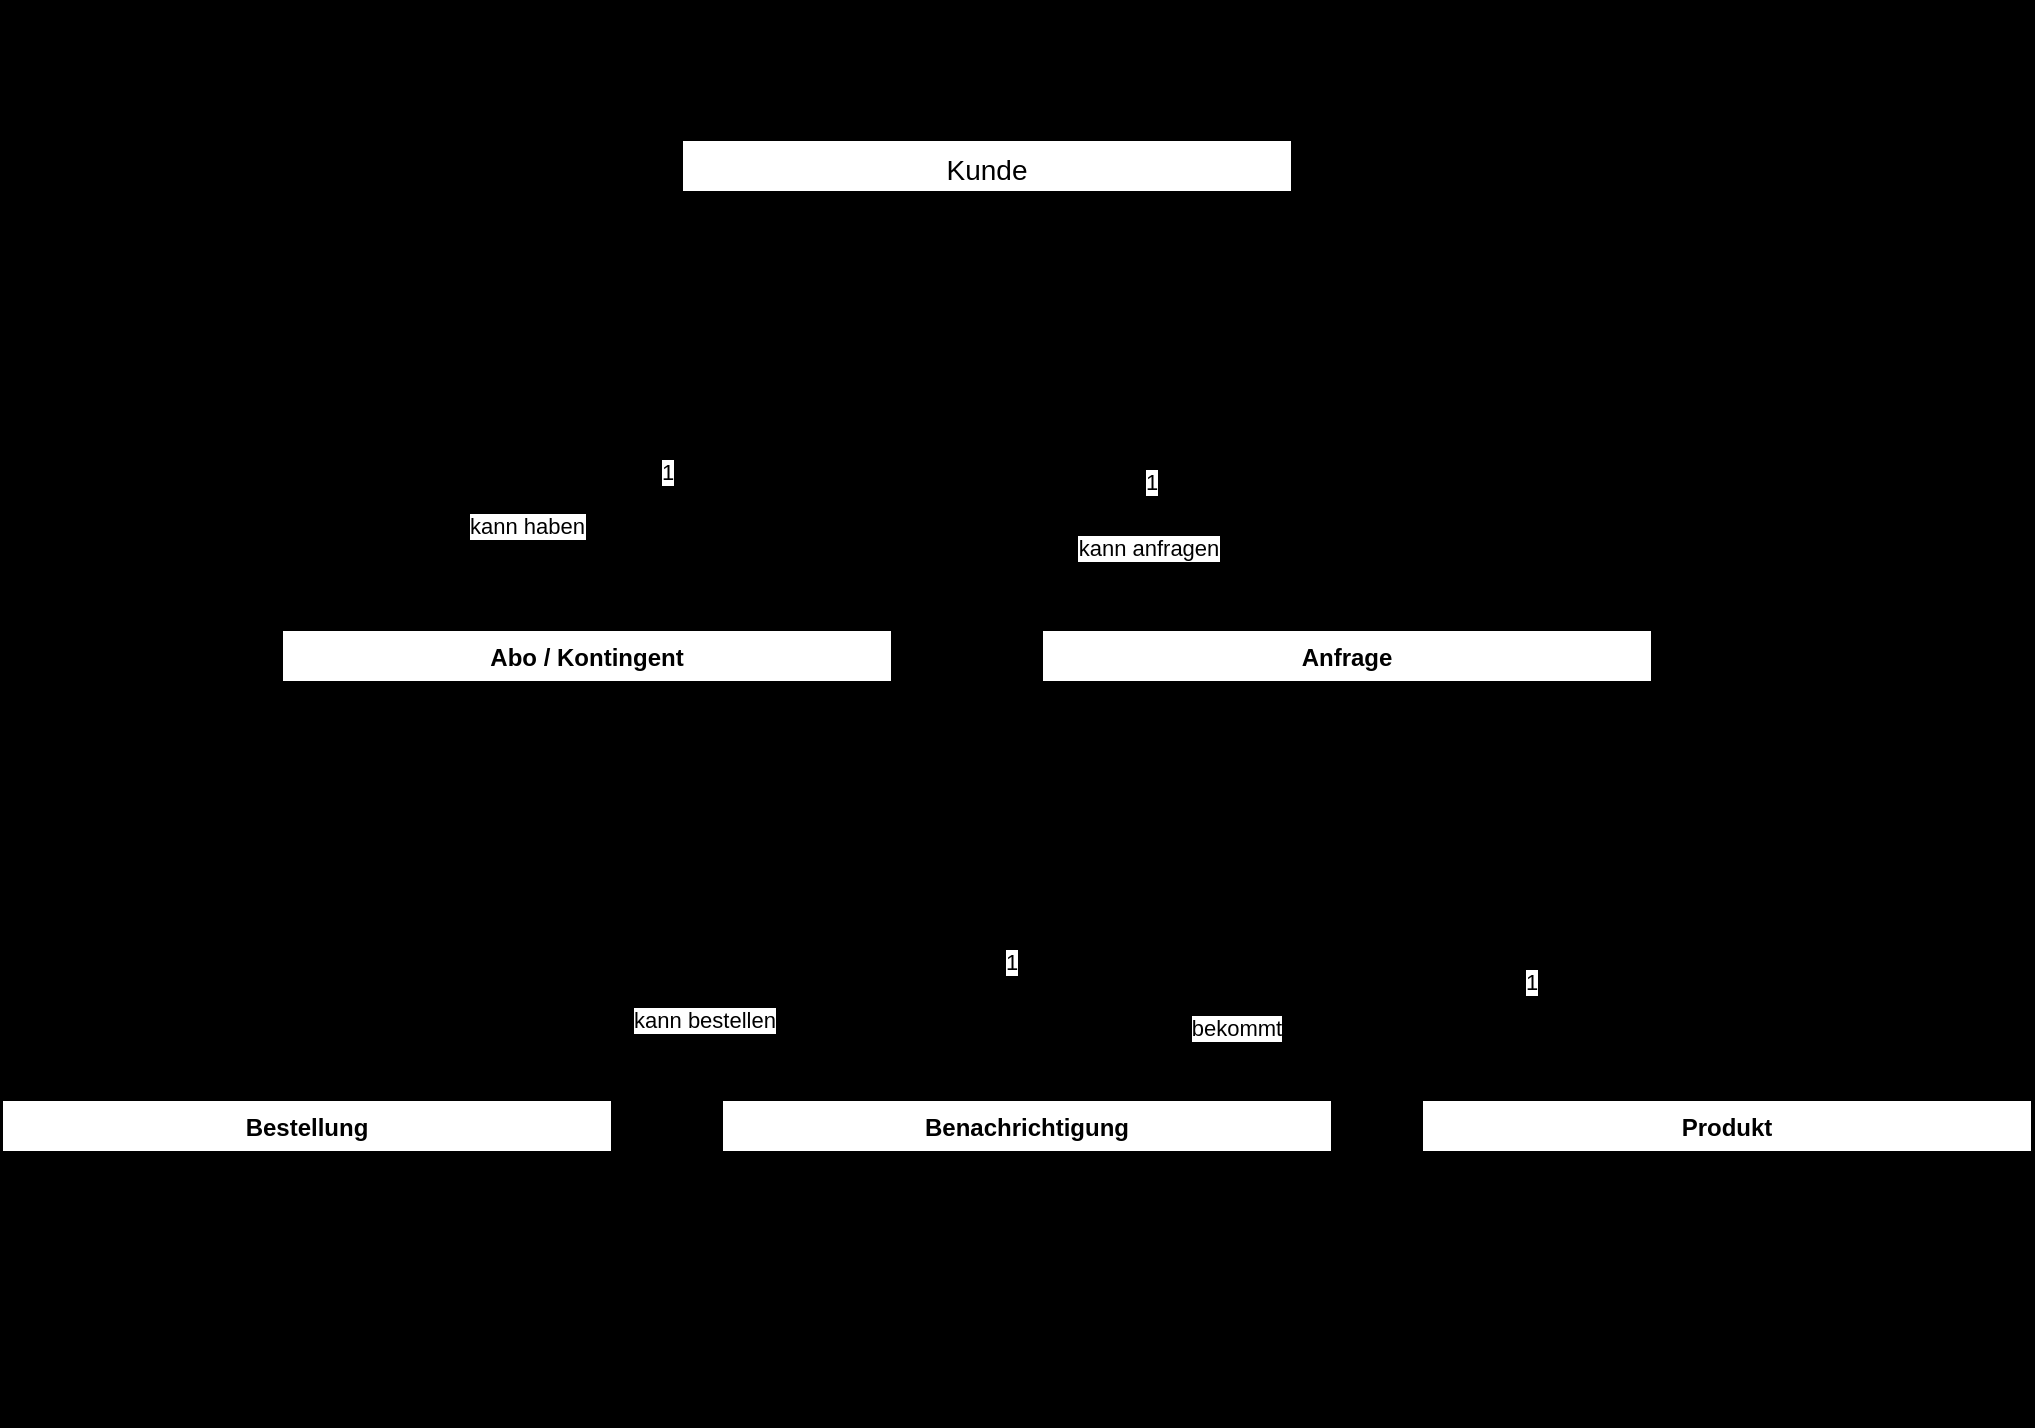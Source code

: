 <mxfile version="28.2.7">
  <diagram id="M62qqnPEJx-kHQCfOGoh" name="Seite-1">
    <mxGraphModel dx="2028" dy="741" grid="1" gridSize="10" guides="1" tooltips="1" connect="1" arrows="1" fold="1" page="1" pageScale="1" pageWidth="827" pageHeight="1169" background="light-dark(#000000,#000000)" math="0" shadow="0">
      <root>
        <mxCell id="0" />
        <mxCell id="1" parent="0" />
        <mxCell id="poWDKoXNx10M_H4pdAax-2" value="&lt;span style=&quot;font-size: 14px; font-weight: 400;&quot;&gt;Kunde&lt;/span&gt;" style="swimlane;fontStyle=1;align=center;verticalAlign=top;childLayout=stackLayout;horizontal=1;startSize=26;horizontalStack=0;resizeParent=1;resizeParentMax=0;resizeLast=0;collapsible=1;marginBottom=0;whiteSpace=wrap;html=1;" parent="1" vertex="1">
          <mxGeometry x="210" y="180" width="305" height="160" as="geometry">
            <mxRectangle x="30" y="100" width="80" height="30" as="alternateBounds" />
          </mxGeometry>
        </mxCell>
        <mxCell id="poWDKoXNx10M_H4pdAax-3" value="- kundenID : int&lt;br&gt;- name : String&lt;br&gt;- email : String&lt;br&gt;- aboStatus : boolean&lt;br&gt;&lt;div&gt;&lt;br/&gt;&lt;/div&gt;" style="text;strokeColor=none;fillColor=none;align=left;verticalAlign=top;spacingLeft=4;spacingRight=4;overflow=hidden;rotatable=0;points=[[0,0.5],[1,0.5]];portConstraint=eastwest;whiteSpace=wrap;html=1;" parent="poWDKoXNx10M_H4pdAax-2" vertex="1">
          <mxGeometry y="26" width="305" height="74" as="geometry" />
        </mxCell>
        <mxCell id="poWDKoXNx10M_H4pdAax-4" value="" style="line;strokeWidth=1;fillColor=none;align=left;verticalAlign=middle;spacingTop=-1;spacingLeft=3;spacingRight=3;rotatable=0;labelPosition=right;points=[];portConstraint=eastwest;strokeColor=inherit;" parent="poWDKoXNx10M_H4pdAax-2" vertex="1">
          <mxGeometry y="100" width="305" height="8" as="geometry" />
        </mxCell>
        <mxCell id="poWDKoXNx10M_H4pdAax-5" value="&lt;div&gt;+ erstelleAnfrage(p : Produkt, menge : int) : void&lt;/div&gt;&lt;div&gt;+ zeigeKontingent() : void&lt;/div&gt;&lt;div&gt;&lt;br&gt;&lt;/div&gt;" style="text;strokeColor=none;fillColor=none;align=left;verticalAlign=top;spacingLeft=4;spacingRight=4;overflow=hidden;rotatable=0;points=[[0,0.5],[1,0.5]];portConstraint=eastwest;whiteSpace=wrap;html=1;" parent="poWDKoXNx10M_H4pdAax-2" vertex="1">
          <mxGeometry y="108" width="305" height="52" as="geometry" />
        </mxCell>
        <mxCell id="gdp9og2SNnKYpz_O8ZZ5-4" value="Abo / Kontingent" style="swimlane;align=center;verticalAlign=top;childLayout=stackLayout;horizontal=1;startSize=26;horizontalStack=0;resizeParent=1;resizeParentMax=0;resizeLast=0;collapsible=1;marginBottom=0;whiteSpace=wrap;html=1;" vertex="1" parent="1">
          <mxGeometry x="10" y="425" width="305" height="160" as="geometry" />
        </mxCell>
        <mxCell id="gdp9og2SNnKYpz_O8ZZ5-5" value="- aboID : int&lt;br&gt;- maxMenge : int&lt;br&gt;- aktuellVerbrauchteMenge : int" style="text;strokeColor=none;fillColor=none;align=left;verticalAlign=top;spacingLeft=4;spacingRight=4;overflow=hidden;rotatable=0;points=[[0,0.5],[1,0.5]];portConstraint=eastwest;whiteSpace=wrap;html=1;" vertex="1" parent="gdp9og2SNnKYpz_O8ZZ5-4">
          <mxGeometry y="26" width="305" height="74" as="geometry" />
        </mxCell>
        <mxCell id="gdp9og2SNnKYpz_O8ZZ5-6" value="" style="line;strokeWidth=1;fillColor=none;align=left;verticalAlign=middle;spacingTop=-1;spacingLeft=3;spacingRight=3;rotatable=0;labelPosition=right;points=[];portConstraint=eastwest;strokeColor=inherit;" vertex="1" parent="gdp9og2SNnKYpz_O8ZZ5-4">
          <mxGeometry y="100" width="305" height="8" as="geometry" />
        </mxCell>
        <mxCell id="gdp9og2SNnKYpz_O8ZZ5-7" value="+ prüfeKontingent(menge : int) : boolean&#xa;+ reduziereKontingent(menge : int) : void&#xa;" style="text;strokeColor=none;fillColor=none;align=left;verticalAlign=top;spacingLeft=4;spacingRight=4;overflow=hidden;rotatable=0;points=[[0,0.5],[1,0.5]];portConstraint=eastwest;whiteSpace=wrap;html=1;" vertex="1" parent="gdp9og2SNnKYpz_O8ZZ5-4">
          <mxGeometry y="108" width="305" height="52" as="geometry" />
        </mxCell>
        <mxCell id="gdp9og2SNnKYpz_O8ZZ5-8" value="Produkt" style="swimlane;align=center;verticalAlign=top;childLayout=stackLayout;horizontal=1;startSize=26;horizontalStack=0;resizeParent=1;resizeParentMax=0;resizeLast=0;collapsible=1;marginBottom=0;whiteSpace=wrap;html=1;" vertex="1" parent="1">
          <mxGeometry x="580" y="660" width="305" height="160" as="geometry" />
        </mxCell>
        <mxCell id="gdp9og2SNnKYpz_O8ZZ5-9" value="- produktID : int&lt;br&gt;- bezeichnung : String&lt;br&gt;- lagerbestand : int&lt;br&gt;- preis : double" style="text;strokeColor=none;fillColor=none;align=left;verticalAlign=top;spacingLeft=4;spacingRight=4;overflow=hidden;rotatable=0;points=[[0,0.5],[1,0.5]];portConstraint=eastwest;whiteSpace=wrap;html=1;" vertex="1" parent="gdp9og2SNnKYpz_O8ZZ5-8">
          <mxGeometry y="26" width="305" height="74" as="geometry" />
        </mxCell>
        <mxCell id="gdp9og2SNnKYpz_O8ZZ5-10" value="" style="line;strokeWidth=1;fillColor=none;align=left;verticalAlign=middle;spacingTop=-1;spacingLeft=3;spacingRight=3;rotatable=0;labelPosition=right;points=[];portConstraint=eastwest;strokeColor=inherit;" vertex="1" parent="gdp9og2SNnKYpz_O8ZZ5-8">
          <mxGeometry y="100" width="305" height="8" as="geometry" />
        </mxCell>
        <mxCell id="gdp9og2SNnKYpz_O8ZZ5-11" value="+ prüfeVerfügbarkeit(menge : int) : boolean&#xa;+ reduziereBestand(menge : int) : void&#xa;" style="text;strokeColor=none;fillColor=none;align=left;verticalAlign=top;spacingLeft=4;spacingRight=4;overflow=hidden;rotatable=0;points=[[0,0.5],[1,0.5]];portConstraint=eastwest;whiteSpace=wrap;html=1;" vertex="1" parent="gdp9og2SNnKYpz_O8ZZ5-8">
          <mxGeometry y="108" width="305" height="52" as="geometry" />
        </mxCell>
        <mxCell id="gdp9og2SNnKYpz_O8ZZ5-12" value="Anfrage" style="swimlane;align=center;verticalAlign=top;childLayout=stackLayout;horizontal=1;startSize=26;horizontalStack=0;resizeParent=1;resizeParentMax=0;resizeLast=0;collapsible=1;marginBottom=0;whiteSpace=wrap;html=1;" vertex="1" parent="1">
          <mxGeometry x="390" y="425" width="305" height="160" as="geometry" />
        </mxCell>
        <mxCell id="gdp9og2SNnKYpz_O8ZZ5-13" value="- anfrageID : int&lt;br&gt;- angefragteMenge : int&lt;br&gt;- status : String&lt;br&gt;- datum : Date" style="text;strokeColor=none;fillColor=none;align=left;verticalAlign=top;spacingLeft=4;spacingRight=4;overflow=hidden;rotatable=0;points=[[0,0.5],[1,0.5]];portConstraint=eastwest;whiteSpace=wrap;html=1;" vertex="1" parent="gdp9og2SNnKYpz_O8ZZ5-12">
          <mxGeometry y="26" width="305" height="74" as="geometry" />
        </mxCell>
        <mxCell id="gdp9og2SNnKYpz_O8ZZ5-14" value="" style="line;strokeWidth=1;fillColor=none;align=left;verticalAlign=middle;spacingTop=-1;spacingLeft=3;spacingRight=3;rotatable=0;labelPosition=right;points=[];portConstraint=eastwest;strokeColor=inherit;" vertex="1" parent="gdp9og2SNnKYpz_O8ZZ5-12">
          <mxGeometry y="100" width="305" height="8" as="geometry" />
        </mxCell>
        <mxCell id="gdp9og2SNnKYpz_O8ZZ5-15" value="+ prüfeVerfügbarkeit() : boolean&#xa;+ erstelleBestellung() : void&#xa;+ informiereKunde() : void" style="text;strokeColor=none;fillColor=none;align=left;verticalAlign=top;spacingLeft=4;spacingRight=4;overflow=hidden;rotatable=0;points=[[0,0.5],[1,0.5]];portConstraint=eastwest;whiteSpace=wrap;html=1;" vertex="1" parent="gdp9og2SNnKYpz_O8ZZ5-12">
          <mxGeometry y="108" width="305" height="52" as="geometry" />
        </mxCell>
        <mxCell id="gdp9og2SNnKYpz_O8ZZ5-16" value="Bestellung" style="swimlane;align=center;verticalAlign=top;childLayout=stackLayout;horizontal=1;startSize=26;horizontalStack=0;resizeParent=1;resizeParentMax=0;resizeLast=0;collapsible=1;marginBottom=0;whiteSpace=wrap;html=1;" vertex="1" parent="1">
          <mxGeometry x="-130" y="660" width="305" height="160" as="geometry" />
        </mxCell>
        <mxCell id="gdp9og2SNnKYpz_O8ZZ5-17" value="- bestellID : int&lt;br&gt;- menge : int&lt;br&gt;- status : String&lt;br&gt;- datum : Date" style="text;strokeColor=none;fillColor=none;align=left;verticalAlign=top;spacingLeft=4;spacingRight=4;overflow=hidden;rotatable=0;points=[[0,0.5],[1,0.5]];portConstraint=eastwest;whiteSpace=wrap;html=1;" vertex="1" parent="gdp9og2SNnKYpz_O8ZZ5-16">
          <mxGeometry y="26" width="305" height="74" as="geometry" />
        </mxCell>
        <mxCell id="gdp9og2SNnKYpz_O8ZZ5-18" value="" style="line;strokeWidth=1;fillColor=none;align=left;verticalAlign=middle;spacingTop=-1;spacingLeft=3;spacingRight=3;rotatable=0;labelPosition=right;points=[];portConstraint=eastwest;strokeColor=inherit;" vertex="1" parent="gdp9og2SNnKYpz_O8ZZ5-16">
          <mxGeometry y="100" width="305" height="8" as="geometry" />
        </mxCell>
        <mxCell id="gdp9og2SNnKYpz_O8ZZ5-19" value="+ führeBestellungAus() : void&#xa;+ aktualisiereStatus(stat : String) : void" style="text;strokeColor=none;fillColor=none;align=left;verticalAlign=top;spacingLeft=4;spacingRight=4;overflow=hidden;rotatable=0;points=[[0,0.5],[1,0.5]];portConstraint=eastwest;whiteSpace=wrap;html=1;" vertex="1" parent="gdp9og2SNnKYpz_O8ZZ5-16">
          <mxGeometry y="108" width="305" height="52" as="geometry" />
        </mxCell>
        <mxCell id="gdp9og2SNnKYpz_O8ZZ5-24" value="Verwaltung von produktbezogenen Kundenanfragen" style="text;align=center;verticalAlign=middle;spacingLeft=3;spacingRight=3;strokeColor=none;rotatable=0;points=[[0,0.5],[1,0.5]];portConstraint=eastwest;html=1;fontSize=19;" vertex="1" parent="1">
          <mxGeometry x="52.5" y="110" width="650" height="56" as="geometry" />
        </mxCell>
        <mxCell id="gdp9og2SNnKYpz_O8ZZ5-20" value="Benachrichtigung" style="swimlane;align=center;verticalAlign=top;childLayout=stackLayout;horizontal=1;startSize=26;horizontalStack=0;resizeParent=1;resizeParentMax=0;resizeLast=0;collapsible=1;marginBottom=0;whiteSpace=wrap;html=1;" vertex="1" parent="1">
          <mxGeometry x="230" y="660" width="305" height="160" as="geometry" />
        </mxCell>
        <mxCell id="gdp9og2SNnKYpz_O8ZZ5-21" value="- nachrichtenID : int&lt;br&gt;- empfänger : String&lt;br&gt;- nachrichtentyp : String&lt;br&gt;- inhalt : String" style="text;strokeColor=none;fillColor=none;align=left;verticalAlign=top;spacingLeft=4;spacingRight=4;overflow=hidden;rotatable=0;points=[[0,0.5],[1,0.5]];portConstraint=eastwest;whiteSpace=wrap;html=1;" vertex="1" parent="gdp9og2SNnKYpz_O8ZZ5-20">
          <mxGeometry y="26" width="305" height="74" as="geometry" />
        </mxCell>
        <mxCell id="gdp9og2SNnKYpz_O8ZZ5-22" value="" style="line;strokeWidth=1;fillColor=none;align=left;verticalAlign=middle;spacingTop=-1;spacingLeft=3;spacingRight=3;rotatable=0;labelPosition=right;points=[];portConstraint=eastwest;strokeColor=inherit;" vertex="1" parent="gdp9og2SNnKYpz_O8ZZ5-20">
          <mxGeometry y="100" width="305" height="8" as="geometry" />
        </mxCell>
        <mxCell id="gdp9og2SNnKYpz_O8ZZ5-23" value="+ sendeInfo(text : String) : void" style="text;strokeColor=none;fillColor=none;align=left;verticalAlign=top;spacingLeft=4;spacingRight=4;overflow=hidden;rotatable=0;points=[[0,0.5],[1,0.5]];portConstraint=eastwest;whiteSpace=wrap;html=1;" vertex="1" parent="gdp9og2SNnKYpz_O8ZZ5-20">
          <mxGeometry y="108" width="305" height="52" as="geometry" />
        </mxCell>
        <mxCell id="gdp9og2SNnKYpz_O8ZZ5-48" value="0..n" style="text;html=1;whiteSpace=wrap;strokeColor=none;fillColor=none;align=center;verticalAlign=middle;rounded=0;" vertex="1" parent="1">
          <mxGeometry x="20" y="630" width="60" height="30" as="geometry" />
        </mxCell>
        <mxCell id="gdp9og2SNnKYpz_O8ZZ5-50" value="n" style="text;html=1;whiteSpace=wrap;strokeColor=none;fillColor=none;align=center;verticalAlign=middle;rounded=0;" vertex="1" parent="1">
          <mxGeometry x="410" y="630" width="60" height="30" as="geometry" />
        </mxCell>
        <mxCell id="gdp9og2SNnKYpz_O8ZZ5-63" value="0..1" style="text;html=1;whiteSpace=wrap;strokeColor=none;fillColor=none;align=center;verticalAlign=middle;rounded=0;" vertex="1" parent="1">
          <mxGeometry x="70" y="396" width="60" height="30" as="geometry" />
        </mxCell>
        <mxCell id="gdp9og2SNnKYpz_O8ZZ5-64" value="0..*" style="text;html=1;whiteSpace=wrap;strokeColor=none;fillColor=none;align=center;verticalAlign=middle;rounded=0;" vertex="1" parent="1">
          <mxGeometry x="455" y="400" width="60" height="30" as="geometry" />
        </mxCell>
        <mxCell id="gdp9og2SNnKYpz_O8ZZ5-66" value="0..*" style="text;html=1;whiteSpace=wrap;strokeColor=none;fillColor=none;align=center;verticalAlign=middle;rounded=0;" vertex="1" parent="1">
          <mxGeometry x="660" y="580" width="60" height="30" as="geometry" />
        </mxCell>
        <mxCell id="gdp9og2SNnKYpz_O8ZZ5-67" value="1" style="text;html=1;whiteSpace=wrap;strokeColor=none;fillColor=none;align=center;verticalAlign=middle;rounded=0;" vertex="1" parent="1">
          <mxGeometry x="710" y="630" width="60" height="30" as="geometry" />
        </mxCell>
        <mxCell id="gdp9og2SNnKYpz_O8ZZ5-79" value="kann haben" style="endArrow=block;endFill=1;html=1;edgeStyle=orthogonalEdgeStyle;align=left;verticalAlign=top;rounded=0;exitX=0.02;exitY=0.995;exitDx=0;exitDy=0;exitPerimeter=0;entryX=0.25;entryY=0;entryDx=0;entryDy=0;" edge="1" parent="1" source="poWDKoXNx10M_H4pdAax-5" target="gdp9og2SNnKYpz_O8ZZ5-4">
          <mxGeometry x="0.431" y="-20" relative="1" as="geometry">
            <mxPoint x="240" y="380" as="sourcePoint" />
            <mxPoint x="210" y="420" as="targetPoint" />
            <Array as="points">
              <mxPoint x="216" y="380" />
              <mxPoint x="86" y="380" />
            </Array>
            <mxPoint as="offset" />
          </mxGeometry>
        </mxCell>
        <mxCell id="gdp9og2SNnKYpz_O8ZZ5-80" value="1" style="edgeLabel;resizable=0;html=1;align=left;verticalAlign=bottom;" connectable="0" vertex="1" parent="gdp9og2SNnKYpz_O8ZZ5-79">
          <mxGeometry x="-1" relative="1" as="geometry">
            <mxPoint x="-18" y="15" as="offset" />
          </mxGeometry>
        </mxCell>
        <mxCell id="gdp9og2SNnKYpz_O8ZZ5-81" value="1" style="endArrow=open;html=1;endSize=12;startArrow=diamondThin;startSize=14;startFill=1;edgeStyle=orthogonalEdgeStyle;align=left;verticalAlign=bottom;rounded=0;entryX=0.25;entryY=0;entryDx=0;entryDy=0;" edge="1" parent="1" target="gdp9og2SNnKYpz_O8ZZ5-12">
          <mxGeometry x="-0.67" y="10" relative="1" as="geometry">
            <mxPoint x="430" y="340" as="sourcePoint" />
            <mxPoint x="590" y="340" as="targetPoint" />
            <mxPoint as="offset" />
          </mxGeometry>
        </mxCell>
        <mxCell id="gdp9og2SNnKYpz_O8ZZ5-84" value="kann anfragen" style="edgeLabel;html=1;align=center;verticalAlign=middle;resizable=0;points=[];" vertex="1" connectable="0" parent="gdp9og2SNnKYpz_O8ZZ5-81">
          <mxGeometry x="-0.08" y="-1" relative="1" as="geometry">
            <mxPoint as="offset" />
          </mxGeometry>
        </mxCell>
        <mxCell id="gdp9og2SNnKYpz_O8ZZ5-82" value="1" style="endArrow=open;html=1;endSize=12;startArrow=diamondThin;startSize=14;startFill=1;edgeStyle=orthogonalEdgeStyle;align=left;verticalAlign=bottom;rounded=0;exitX=0.002;exitY=0.979;exitDx=0;exitDy=0;exitPerimeter=0;entryX=0.5;entryY=0;entryDx=0;entryDy=0;" edge="1" parent="1" source="gdp9og2SNnKYpz_O8ZZ5-15" target="gdp9og2SNnKYpz_O8ZZ5-16">
          <mxGeometry x="-0.745" y="-20" relative="1" as="geometry">
            <mxPoint x="340" y="620" as="sourcePoint" />
            <mxPoint x="300" y="580" as="targetPoint" />
            <Array as="points">
              <mxPoint x="391" y="620" />
              <mxPoint x="23" y="620" />
              <mxPoint x="23" y="660" />
            </Array>
            <mxPoint as="offset" />
          </mxGeometry>
        </mxCell>
        <mxCell id="gdp9og2SNnKYpz_O8ZZ5-85" value="kann bestellen" style="edgeLabel;html=1;align=center;verticalAlign=middle;resizable=0;points=[];" vertex="1" connectable="0" parent="gdp9og2SNnKYpz_O8ZZ5-82">
          <mxGeometry x="-0.075" relative="1" as="geometry">
            <mxPoint as="offset" />
          </mxGeometry>
        </mxCell>
        <mxCell id="gdp9og2SNnKYpz_O8ZZ5-83" value="1" style="endArrow=open;html=1;endSize=12;startArrow=diamondThin;startSize=14;startFill=1;edgeStyle=orthogonalEdgeStyle;align=left;verticalAlign=bottom;rounded=0;exitX=0.766;exitY=1.038;exitDx=0;exitDy=0;exitPerimeter=0;" edge="1" parent="1" source="gdp9og2SNnKYpz_O8ZZ5-15">
          <mxGeometry x="-0.834" y="6" relative="1" as="geometry">
            <mxPoint x="620" y="640" as="sourcePoint" />
            <mxPoint x="420" y="660" as="targetPoint" />
            <Array as="points">
              <mxPoint x="624" y="623" />
              <mxPoint x="420" y="623" />
            </Array>
            <mxPoint as="offset" />
          </mxGeometry>
        </mxCell>
        <mxCell id="gdp9og2SNnKYpz_O8ZZ5-86" value="bekommt" style="edgeLabel;html=1;align=center;verticalAlign=middle;resizable=0;points=[];" vertex="1" connectable="0" parent="gdp9og2SNnKYpz_O8ZZ5-83">
          <mxGeometry x="0.248" y="1" relative="1" as="geometry">
            <mxPoint as="offset" />
          </mxGeometry>
        </mxCell>
        <mxCell id="gdp9og2SNnKYpz_O8ZZ5-87" value="" style="endArrow=block;endFill=1;html=1;edgeStyle=orthogonalEdgeStyle;align=left;verticalAlign=top;rounded=0;exitX=0.998;exitY=0.99;exitDx=0;exitDy=0;exitPerimeter=0;" edge="1" parent="1" source="gdp9og2SNnKYpz_O8ZZ5-15" target="gdp9og2SNnKYpz_O8ZZ5-8">
          <mxGeometry x="0.046" y="20" relative="1" as="geometry">
            <mxPoint x="520" y="530" as="sourcePoint" />
            <mxPoint x="680" y="530" as="targetPoint" />
            <Array as="points">
              <mxPoint x="670" y="585" />
              <mxPoint x="670" y="620" />
              <mxPoint x="733" y="620" />
            </Array>
            <mxPoint as="offset" />
          </mxGeometry>
        </mxCell>
      </root>
    </mxGraphModel>
  </diagram>
</mxfile>
